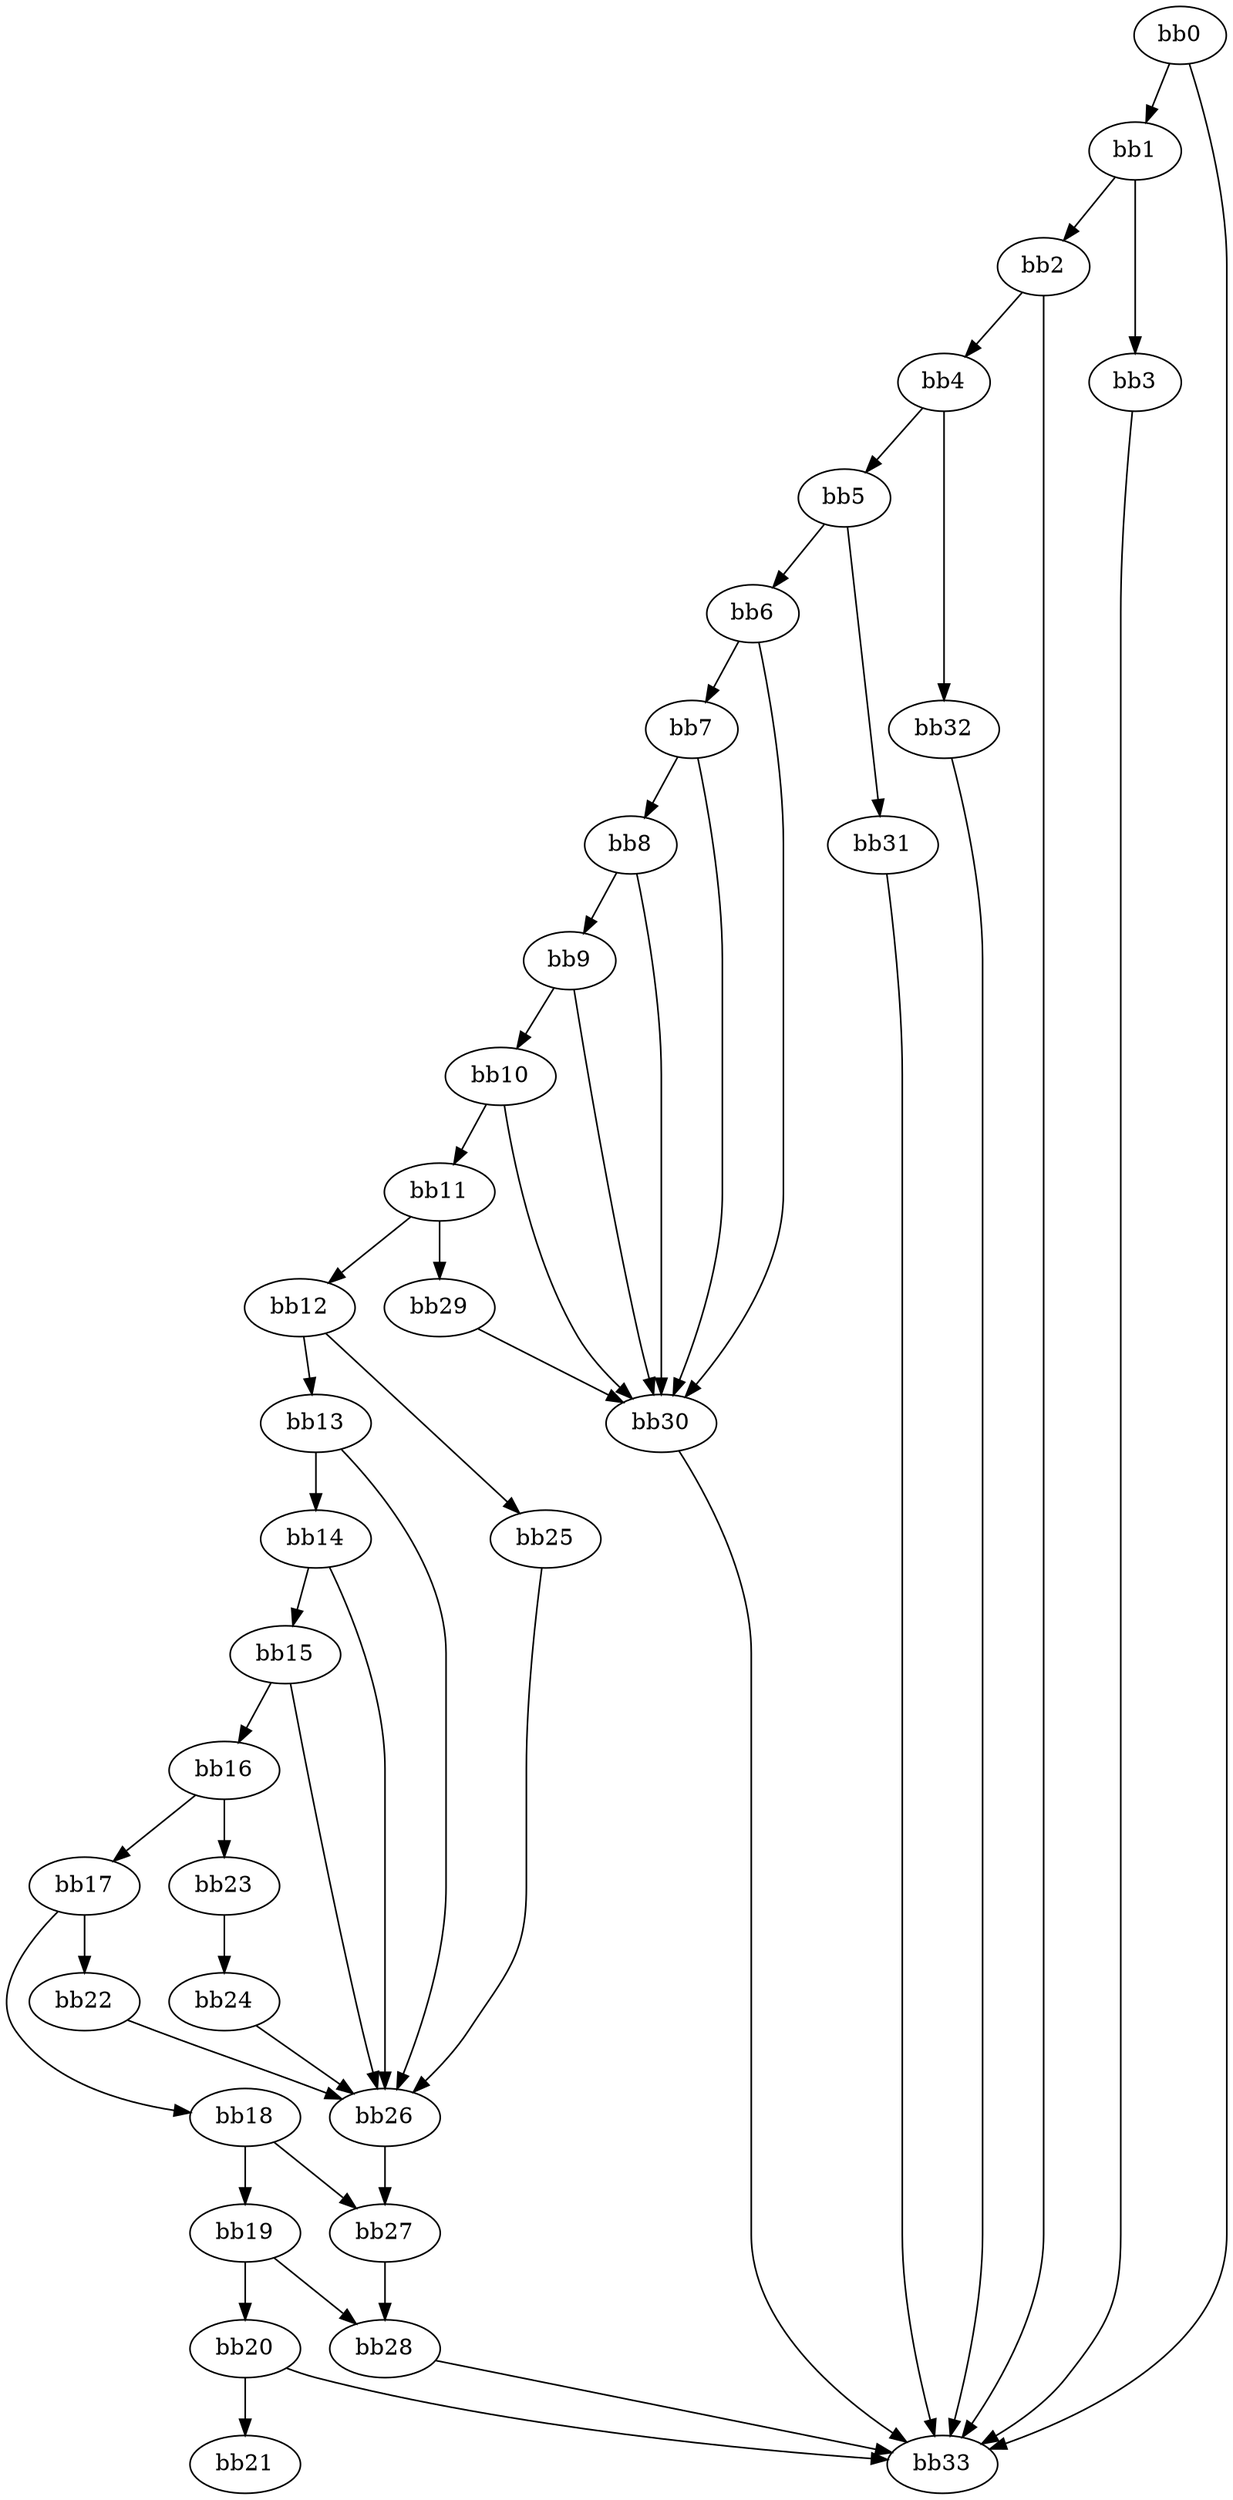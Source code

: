digraph {
    0 [ label = "bb0\l" ]
    1 [ label = "bb1\l" ]
    2 [ label = "bb2\l" ]
    3 [ label = "bb3\l" ]
    4 [ label = "bb4\l" ]
    5 [ label = "bb5\l" ]
    6 [ label = "bb6\l" ]
    7 [ label = "bb7\l" ]
    8 [ label = "bb8\l" ]
    9 [ label = "bb9\l" ]
    10 [ label = "bb10\l" ]
    11 [ label = "bb11\l" ]
    12 [ label = "bb12\l" ]
    13 [ label = "bb13\l" ]
    14 [ label = "bb14\l" ]
    15 [ label = "bb15\l" ]
    16 [ label = "bb16\l" ]
    17 [ label = "bb17\l" ]
    18 [ label = "bb18\l" ]
    19 [ label = "bb19\l" ]
    20 [ label = "bb20\l" ]
    21 [ label = "bb21\l" ]
    22 [ label = "bb22\l" ]
    23 [ label = "bb23\l" ]
    24 [ label = "bb24\l" ]
    25 [ label = "bb25\l" ]
    26 [ label = "bb26\l" ]
    27 [ label = "bb27\l" ]
    28 [ label = "bb28\l" ]
    29 [ label = "bb29\l" ]
    30 [ label = "bb30\l" ]
    31 [ label = "bb31\l" ]
    32 [ label = "bb32\l" ]
    33 [ label = "bb33\l" ]
    0 -> 1 [ ]
    0 -> 33 [ ]
    1 -> 2 [ ]
    1 -> 3 [ ]
    2 -> 4 [ ]
    2 -> 33 [ ]
    3 -> 33 [ ]
    4 -> 5 [ ]
    4 -> 32 [ ]
    5 -> 6 [ ]
    5 -> 31 [ ]
    6 -> 7 [ ]
    6 -> 30 [ ]
    7 -> 8 [ ]
    7 -> 30 [ ]
    8 -> 9 [ ]
    8 -> 30 [ ]
    9 -> 10 [ ]
    9 -> 30 [ ]
    10 -> 11 [ ]
    10 -> 30 [ ]
    11 -> 12 [ ]
    11 -> 29 [ ]
    12 -> 13 [ ]
    12 -> 25 [ ]
    13 -> 14 [ ]
    13 -> 26 [ ]
    14 -> 15 [ ]
    14 -> 26 [ ]
    15 -> 16 [ ]
    15 -> 26 [ ]
    16 -> 17 [ ]
    16 -> 23 [ ]
    17 -> 18 [ ]
    17 -> 22 [ ]
    18 -> 19 [ ]
    18 -> 27 [ ]
    19 -> 20 [ ]
    19 -> 28 [ ]
    20 -> 21 [ ]
    20 -> 33 [ ]
    22 -> 26 [ ]
    23 -> 24 [ ]
    24 -> 26 [ ]
    25 -> 26 [ ]
    26 -> 27 [ ]
    27 -> 28 [ ]
    28 -> 33 [ ]
    29 -> 30 [ ]
    30 -> 33 [ ]
    31 -> 33 [ ]
    32 -> 33 [ ]
}

